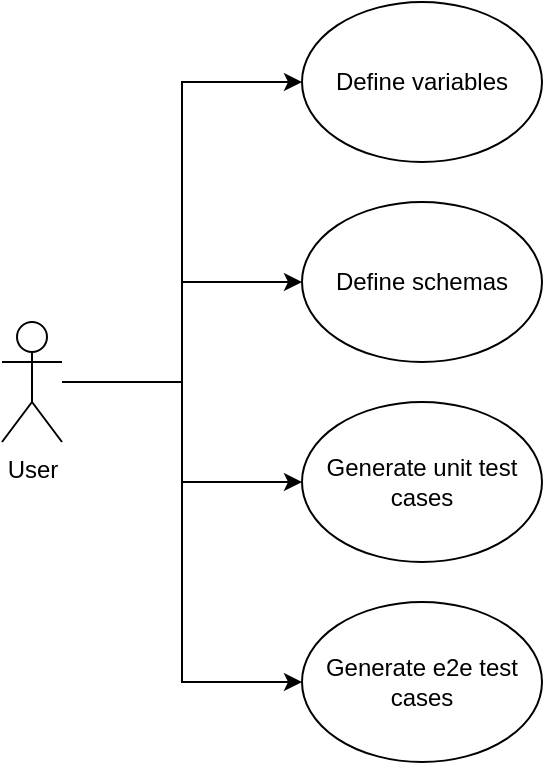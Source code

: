<mxfile version="20.5.3" type="embed"><diagram id="i2my8_cKCiJzAi2I-MvA" name="Page-1"><mxGraphModel dx="946" dy="1701" grid="1" gridSize="10" guides="1" tooltips="1" connect="1" arrows="1" fold="1" page="1" pageScale="1" pageWidth="850" pageHeight="1100" math="0" shadow="0"><root><mxCell id="0"/><mxCell id="1" parent="0"/><mxCell id="6" style="edgeStyle=orthogonalEdgeStyle;rounded=0;orthogonalLoop=1;jettySize=auto;html=1;entryX=0;entryY=0.5;entryDx=0;entryDy=0;" edge="1" parent="1" source="2" target="3"><mxGeometry relative="1" as="geometry"/></mxCell><mxCell id="7" style="edgeStyle=orthogonalEdgeStyle;rounded=0;orthogonalLoop=1;jettySize=auto;html=1;entryX=0;entryY=0.5;entryDx=0;entryDy=0;" edge="1" parent="1" source="2" target="4"><mxGeometry relative="1" as="geometry"/></mxCell><mxCell id="8" style="edgeStyle=orthogonalEdgeStyle;rounded=0;orthogonalLoop=1;jettySize=auto;html=1;entryX=0;entryY=0.5;entryDx=0;entryDy=0;" edge="1" parent="1" source="2" target="5"><mxGeometry relative="1" as="geometry"/></mxCell><mxCell id="10" style="edgeStyle=orthogonalEdgeStyle;rounded=0;orthogonalLoop=1;jettySize=auto;html=1;entryX=0;entryY=0.5;entryDx=0;entryDy=0;" edge="1" parent="1" source="2" target="9"><mxGeometry relative="1" as="geometry"/></mxCell><mxCell id="2" value="User" style="shape=umlActor;verticalLabelPosition=bottom;verticalAlign=top;html=1;outlineConnect=0;" vertex="1" parent="1"><mxGeometry x="40" y="-260" width="30" height="60" as="geometry"/></mxCell><mxCell id="3" value="Define variables" style="ellipse;whiteSpace=wrap;html=1;" vertex="1" parent="1"><mxGeometry x="190" y="-420" width="120" height="80" as="geometry"/></mxCell><mxCell id="4" value="Define schemas" style="ellipse;whiteSpace=wrap;html=1;" vertex="1" parent="1"><mxGeometry x="190" y="-320" width="120" height="80" as="geometry"/></mxCell><mxCell id="5" value="Generate unit test cases" style="ellipse;whiteSpace=wrap;html=1;" vertex="1" parent="1"><mxGeometry x="190" y="-220" width="120" height="80" as="geometry"/></mxCell><mxCell id="9" value="Generate e2e test cases" style="ellipse;whiteSpace=wrap;html=1;" vertex="1" parent="1"><mxGeometry x="190" y="-120" width="120" height="80" as="geometry"/></mxCell></root></mxGraphModel></diagram></mxfile>